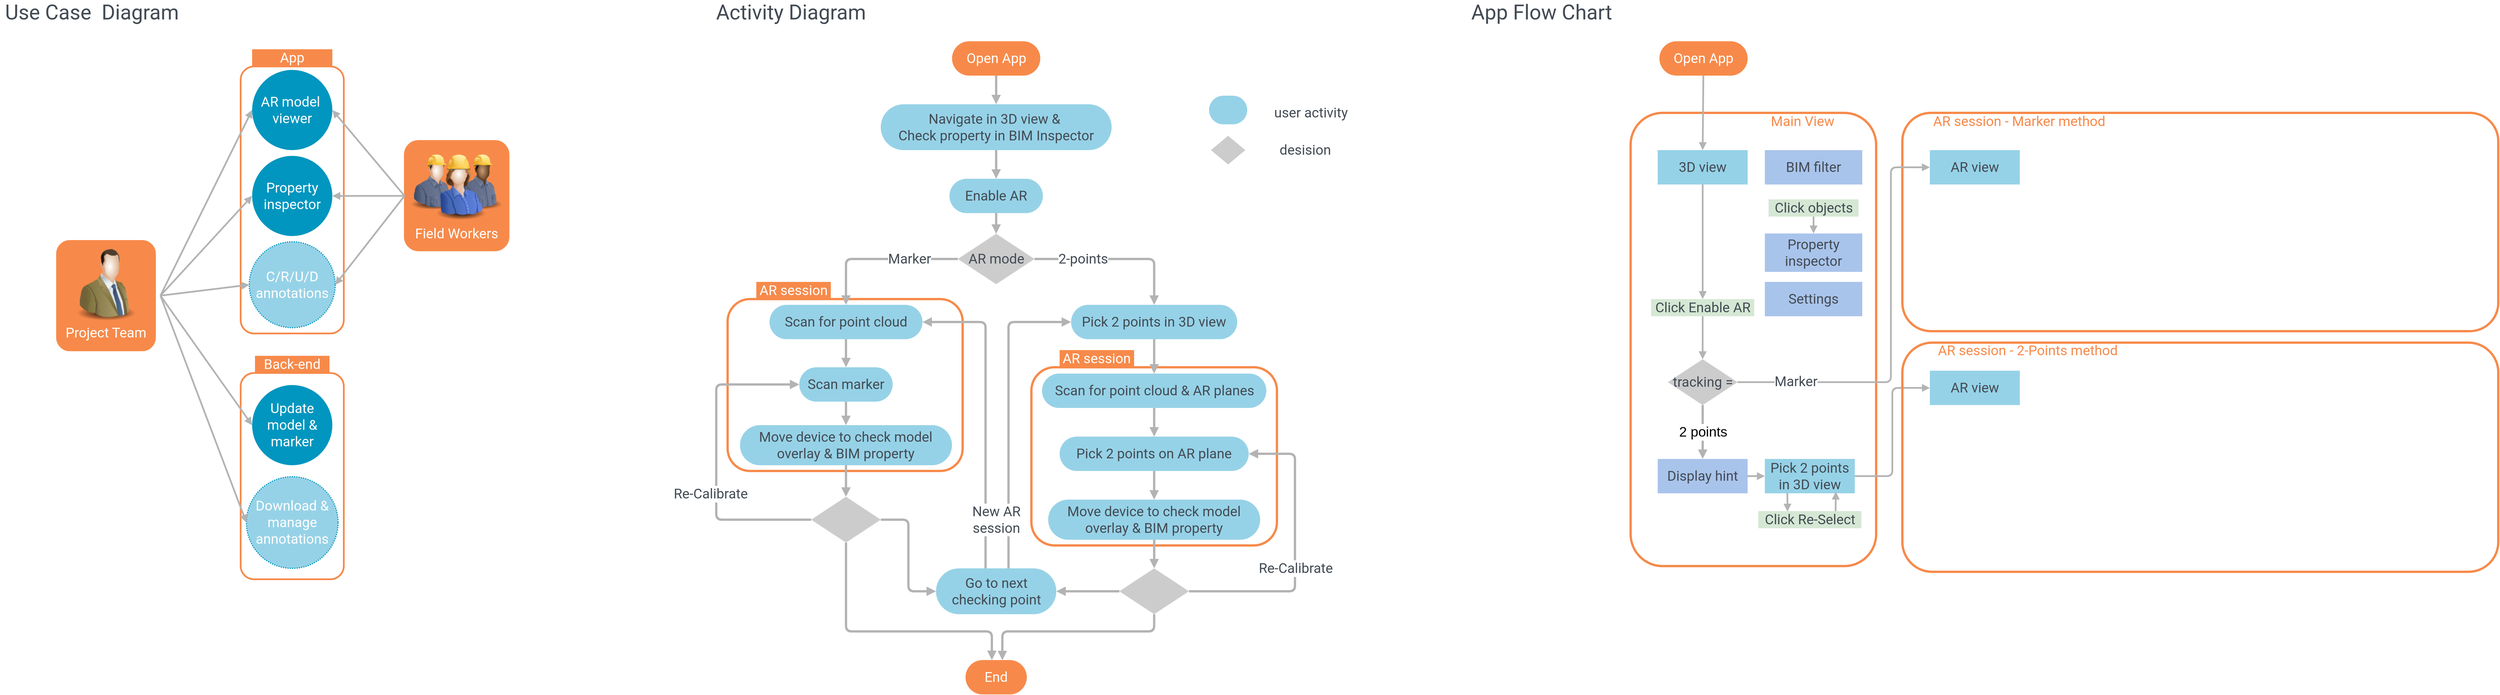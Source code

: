 <mxfile version="12.7.2" type="github">
  <diagram id="C5RBs43oDa-KdzZeNtuy" name="Page-1">
    <mxGraphModel dx="3232" dy="921" grid="1" gridSize="10" guides="1" tooltips="1" connect="1" arrows="1" fold="1" page="1" pageScale="1" pageWidth="827" pageHeight="1169" math="0" shadow="0" extFonts="Roboto^https://fonts.googleapis.com/css?family=Roboto">
      <root>
        <mxCell id="WIyWlLk6GJQsqaUBKTNV-0" />
        <mxCell id="WIyWlLk6GJQsqaUBKTNV-1" parent="WIyWlLk6GJQsqaUBKTNV-0" />
        <mxCell id="-8byVdPDyk2Qr70N4ybH-224" value="" style="rounded=1;whiteSpace=wrap;html=1;labelBackgroundColor=#ffffff;strokeColor=#F78A4A;strokeWidth=4;fillColor=none;fontFamily=Roboto;fontSize=24;fontColor=#434B54;arcSize=13;" vertex="1" parent="WIyWlLk6GJQsqaUBKTNV-1">
          <mxGeometry x="2020" y="739" width="1040" height="381" as="geometry" />
        </mxCell>
        <mxCell id="-8byVdPDyk2Qr70N4ybH-220" value="" style="rounded=1;whiteSpace=wrap;html=1;labelBackgroundColor=#ffffff;strokeColor=#F78A4A;strokeWidth=4;fillColor=none;fontFamily=Roboto;fontSize=24;fontColor=#434B54;arcSize=13;" vertex="1" parent="WIyWlLk6GJQsqaUBKTNV-1">
          <mxGeometry x="1545.75" y="739" width="428.5" height="791" as="geometry" />
        </mxCell>
        <mxCell id="-8byVdPDyk2Qr70N4ybH-160" value="" style="rounded=1;whiteSpace=wrap;html=1;labelBackgroundColor=#ffffff;strokeColor=#F78A4A;strokeWidth=3;fillColor=none;fontFamily=Roboto;fontSize=24;fontColor=#434B54;arcSize=13;" vertex="1" parent="WIyWlLk6GJQsqaUBKTNV-1">
          <mxGeometry x="-880" y="1193" width="180" height="360" as="geometry" />
        </mxCell>
        <mxCell id="-8byVdPDyk2Qr70N4ybH-159" value="" style="rounded=1;whiteSpace=wrap;html=1;labelBackgroundColor=#ffffff;strokeColor=#F78A4A;strokeWidth=3;fillColor=none;fontFamily=Roboto;fontSize=24;fontColor=#434B54;arcSize=13;" vertex="1" parent="WIyWlLk6GJQsqaUBKTNV-1">
          <mxGeometry x="-880" y="658" width="180" height="466" as="geometry" />
        </mxCell>
        <mxCell id="-8byVdPDyk2Qr70N4ybH-138" value="" style="rounded=1;whiteSpace=wrap;html=1;labelBackgroundColor=#ffffff;strokeColor=#F78A4A;strokeWidth=4;fillColor=none;fontFamily=Roboto;fontSize=24;fontColor=#434B54;arcSize=13;" vertex="1" parent="WIyWlLk6GJQsqaUBKTNV-1">
          <mxGeometry x="-30.16" y="1064" width="410.16" height="300" as="geometry" />
        </mxCell>
        <mxCell id="-8byVdPDyk2Qr70N4ybH-137" value="&lt;font style=&quot;font-size: 24px&quot; color=&quot;#ffffff&quot;&gt;AR session&lt;/font&gt;" style="rounded=1;whiteSpace=wrap;html=1;fillColor=#F78A4A;fontFamily=Roboto;arcSize=0;strokeColor=none;" vertex="1" parent="WIyWlLk6GJQsqaUBKTNV-1">
          <mxGeometry x="549.25" y="1153" width="130" height="30" as="geometry" />
        </mxCell>
        <mxCell id="-8byVdPDyk2Qr70N4ybH-132" value="" style="rounded=1;whiteSpace=wrap;html=1;labelBackgroundColor=#ffffff;strokeColor=#F78A4A;strokeWidth=4;fillColor=none;fontFamily=Roboto;fontSize=24;fontColor=#434B54;arcSize=13;" vertex="1" parent="WIyWlLk6GJQsqaUBKTNV-1">
          <mxGeometry x="500" y="1183" width="428.5" height="311" as="geometry" />
        </mxCell>
        <mxCell id="-8byVdPDyk2Qr70N4ybH-110" style="edgeStyle=orthogonalEdgeStyle;orthogonalLoop=1;jettySize=auto;html=1;entryX=0.5;entryY=0;entryDx=0;entryDy=0;startFill=0;endArrow=block;endFill=1;strokeColor=#B3B3B3;strokeWidth=4;" edge="1" parent="WIyWlLk6GJQsqaUBKTNV-1" source="4xVDAsTEALw9DUcqADvd-4" target="-8byVdPDyk2Qr70N4ybH-16">
          <mxGeometry relative="1" as="geometry" />
        </mxCell>
        <mxCell id="4xVDAsTEALw9DUcqADvd-4" value="&lt;font color=&quot;#434b54&quot; face=&quot;Roboto&quot;&gt;&lt;span style=&quot;font-size: 24px&quot;&gt;Navigate in 3D view &amp;amp;&amp;nbsp;&lt;br&gt;&lt;/span&gt;&lt;/font&gt;&lt;span style=&quot;color: rgb(67 , 75 , 84) ; font-family: &amp;#34;roboto&amp;#34; ; font-size: 24px&quot;&gt;Check property in BIM Inspector&lt;/span&gt;&lt;font color=&quot;#434b54&quot; face=&quot;Roboto&quot;&gt;&lt;span style=&quot;font-size: 24px&quot;&gt;&lt;br&gt;&lt;/span&gt;&lt;/font&gt;" style="rounded=1;whiteSpace=wrap;html=1;arcSize=50;fillColor=#96D2E7;strokeColor=none;" parent="WIyWlLk6GJQsqaUBKTNV-1" vertex="1">
          <mxGeometry x="237" y="724" width="403" height="80" as="geometry" />
        </mxCell>
        <mxCell id="-8byVdPDyk2Qr70N4ybH-20" style="edgeStyle=orthogonalEdgeStyle;orthogonalLoop=1;jettySize=auto;html=1;exitX=0.5;exitY=1;exitDx=0;exitDy=0;entryX=0.5;entryY=0;entryDx=0;entryDy=0;startFill=0;endArrow=block;endFill=1;strokeColor=#B3B3B3;strokeWidth=4;" edge="1" parent="WIyWlLk6GJQsqaUBKTNV-1" source="-8byVdPDyk2Qr70N4ybH-16" target="4xVDAsTEALw9DUcqADvd-16">
          <mxGeometry relative="1" as="geometry" />
        </mxCell>
        <mxCell id="-8byVdPDyk2Qr70N4ybH-16" value="&lt;font color=&quot;#434b54&quot; face=&quot;Roboto&quot;&gt;&lt;span style=&quot;font-size: 24px&quot;&gt;Enable AR&lt;/span&gt;&lt;/font&gt;" style="rounded=1;whiteSpace=wrap;html=1;arcSize=50;fillColor=#96D2E7;strokeColor=none;" vertex="1" parent="WIyWlLk6GJQsqaUBKTNV-1">
          <mxGeometry x="357" y="854" width="163" height="60" as="geometry" />
        </mxCell>
        <mxCell id="-8byVdPDyk2Qr70N4ybH-26" style="edgeStyle=orthogonalEdgeStyle;orthogonalLoop=1;jettySize=auto;html=1;entryX=0.5;entryY=0;entryDx=0;entryDy=0;startFill=0;endArrow=block;endFill=1;strokeColor=#B3B3B3;strokeWidth=4;" edge="1" parent="WIyWlLk6GJQsqaUBKTNV-1" source="4xVDAsTEALw9DUcqADvd-16" target="-8byVdPDyk2Qr70N4ybH-25">
          <mxGeometry relative="1" as="geometry" />
        </mxCell>
        <mxCell id="-8byVdPDyk2Qr70N4ybH-27" value="2-points" style="text;html=1;align=center;verticalAlign=middle;resizable=0;points=[];labelBackgroundColor=#ffffff;fontFamily=Roboto;fontSize=24;fontColor=#434B54;" vertex="1" connectable="0" parent="-8byVdPDyk2Qr70N4ybH-26">
          <mxGeometry x="-0.124" y="-51" relative="1" as="geometry">
            <mxPoint x="-41.75" y="-51" as="offset" />
          </mxGeometry>
        </mxCell>
        <mxCell id="-8byVdPDyk2Qr70N4ybH-33" style="edgeStyle=orthogonalEdgeStyle;orthogonalLoop=1;jettySize=auto;html=1;entryX=0.5;entryY=0;entryDx=0;entryDy=0;startFill=0;endArrow=block;endFill=1;strokeColor=#B3B3B3;strokeWidth=4;" edge="1" parent="WIyWlLk6GJQsqaUBKTNV-1" source="4xVDAsTEALw9DUcqADvd-16" target="-8byVdPDyk2Qr70N4ybH-30">
          <mxGeometry relative="1" as="geometry" />
        </mxCell>
        <mxCell id="-8byVdPDyk2Qr70N4ybH-34" value="Marker" style="text;html=1;align=center;verticalAlign=middle;resizable=0;points=[];labelBackgroundColor=#ffffff;fontSize=24;fontFamily=Roboto;fontColor=#434B54;" vertex="1" connectable="0" parent="-8byVdPDyk2Qr70N4ybH-33">
          <mxGeometry x="-0.0" y="31" relative="1" as="geometry">
            <mxPoint x="52.25" y="-31" as="offset" />
          </mxGeometry>
        </mxCell>
        <mxCell id="4xVDAsTEALw9DUcqADvd-16" value="&lt;font style=&quot;font-size: 24px&quot; face=&quot;Roboto&quot; color=&quot;#434b54&quot;&gt;AR mode&lt;/font&gt;" style="rhombus;whiteSpace=wrap;html=1;rounded=0;comic=0;strokeColor=none;fillColor=#CCCCCC;" parent="WIyWlLk6GJQsqaUBKTNV-1" vertex="1">
          <mxGeometry x="371.68" y="950" width="133.65" height="88" as="geometry" />
        </mxCell>
        <mxCell id="-8byVdPDyk2Qr70N4ybH-11" style="edgeStyle=orthogonalEdgeStyle;rounded=1;orthogonalLoop=1;jettySize=auto;html=1;exitX=0.5;exitY=1;exitDx=0;exitDy=0;fontFamily=Helvetica;strokeColor=#B3B3B3;strokeWidth=4;endFill=1;endArrow=block;startFill=0;startArrow=none;" edge="1" parent="WIyWlLk6GJQsqaUBKTNV-1" source="-8byVdPDyk2Qr70N4ybH-8" target="4xVDAsTEALw9DUcqADvd-4">
          <mxGeometry relative="1" as="geometry" />
        </mxCell>
        <mxCell id="-8byVdPDyk2Qr70N4ybH-8" value="&lt;font style=&quot;font-size: 24px&quot; color=&quot;#ffffff&quot;&gt;Open App&lt;/font&gt;" style="rounded=1;whiteSpace=wrap;html=1;fillColor=#F78A4A;fontFamily=Roboto;arcSize=50;strokeColor=none;" vertex="1" parent="WIyWlLk6GJQsqaUBKTNV-1">
          <mxGeometry x="361.5" y="614" width="154" height="60" as="geometry" />
        </mxCell>
        <mxCell id="-8byVdPDyk2Qr70N4ybH-100" style="edgeStyle=orthogonalEdgeStyle;orthogonalLoop=1;jettySize=auto;html=1;entryX=0.5;entryY=0;entryDx=0;entryDy=0;startFill=0;endArrow=block;endFill=1;strokeColor=#B3B3B3;strokeWidth=4;" edge="1" parent="WIyWlLk6GJQsqaUBKTNV-1" source="-8byVdPDyk2Qr70N4ybH-25" target="-8byVdPDyk2Qr70N4ybH-42">
          <mxGeometry relative="1" as="geometry" />
        </mxCell>
        <mxCell id="-8byVdPDyk2Qr70N4ybH-25" value="&lt;font color=&quot;#434b54&quot; face=&quot;Roboto&quot;&gt;&lt;span style=&quot;font-size: 24px&quot;&gt;Pick 2 points in 3D view&lt;/span&gt;&lt;/font&gt;" style="rounded=1;whiteSpace=wrap;html=1;arcSize=50;fillColor=#96D2E7;strokeColor=none;" vertex="1" parent="WIyWlLk6GJQsqaUBKTNV-1">
          <mxGeometry x="569.25" y="1074" width="290" height="60" as="geometry" />
        </mxCell>
        <mxCell id="-8byVdPDyk2Qr70N4ybH-55" value="" style="edgeStyle=orthogonalEdgeStyle;orthogonalLoop=1;jettySize=auto;html=1;startFill=0;endArrow=block;endFill=1;strokeColor=#B3B3B3;strokeWidth=4;" edge="1" parent="WIyWlLk6GJQsqaUBKTNV-1" source="-8byVdPDyk2Qr70N4ybH-30" target="-8byVdPDyk2Qr70N4ybH-54">
          <mxGeometry relative="1" as="geometry" />
        </mxCell>
        <mxCell id="-8byVdPDyk2Qr70N4ybH-30" value="&lt;font color=&quot;#434b54&quot; face=&quot;Roboto&quot;&gt;&lt;span style=&quot;font-size: 24px&quot;&gt;Scan for point cloud&lt;/span&gt;&lt;/font&gt;" style="rounded=1;whiteSpace=wrap;html=1;arcSize=50;fillColor=#96D2E7;strokeColor=none;strokeWidth=4;" vertex="1" parent="WIyWlLk6GJQsqaUBKTNV-1">
          <mxGeometry x="42.92" y="1074" width="267" height="60" as="geometry" />
        </mxCell>
        <mxCell id="-8byVdPDyk2Qr70N4ybH-86" style="edgeStyle=orthogonalEdgeStyle;orthogonalLoop=1;jettySize=auto;html=1;startFill=0;endArrow=block;endFill=1;strokeColor=#B3B3B3;strokeWidth=4;" edge="1" parent="WIyWlLk6GJQsqaUBKTNV-1" source="-8byVdPDyk2Qr70N4ybH-54" target="-8byVdPDyk2Qr70N4ybH-85">
          <mxGeometry relative="1" as="geometry" />
        </mxCell>
        <mxCell id="-8byVdPDyk2Qr70N4ybH-54" value="&lt;font color=&quot;#434b54&quot; face=&quot;Roboto&quot;&gt;&lt;span style=&quot;font-size: 24px&quot;&gt;Scan marker&lt;/span&gt;&lt;/font&gt;" style="rounded=1;whiteSpace=wrap;html=1;arcSize=50;fillColor=#96D2E7;strokeColor=none;strokeWidth=4;" vertex="1" parent="WIyWlLk6GJQsqaUBKTNV-1">
          <mxGeometry x="94.92" y="1183" width="163" height="60" as="geometry" />
        </mxCell>
        <mxCell id="-8byVdPDyk2Qr70N4ybH-49" value="" style="edgeStyle=orthogonalEdgeStyle;orthogonalLoop=1;jettySize=auto;html=1;startFill=0;endArrow=block;endFill=1;strokeColor=#B3B3B3;strokeWidth=4;" edge="1" parent="WIyWlLk6GJQsqaUBKTNV-1" source="-8byVdPDyk2Qr70N4ybH-42" target="-8byVdPDyk2Qr70N4ybH-48">
          <mxGeometry relative="1" as="geometry" />
        </mxCell>
        <mxCell id="-8byVdPDyk2Qr70N4ybH-42" value="&lt;font color=&quot;#434b54&quot; face=&quot;Roboto&quot;&gt;&lt;span style=&quot;font-size: 24px&quot;&gt;Scan for point cloud &amp;amp; AR planes&lt;/span&gt;&lt;/font&gt;" style="rounded=1;whiteSpace=wrap;html=1;arcSize=50;fillColor=#96D2E7;strokeColor=none;strokeWidth=4;" vertex="1" parent="WIyWlLk6GJQsqaUBKTNV-1">
          <mxGeometry x="518.5" y="1194" width="391.5" height="60" as="geometry" />
        </mxCell>
        <mxCell id="-8byVdPDyk2Qr70N4ybH-53" value="" style="edgeStyle=orthogonalEdgeStyle;orthogonalLoop=1;jettySize=auto;html=1;startFill=0;endArrow=block;endFill=1;strokeColor=#B3B3B3;strokeWidth=4;" edge="1" parent="WIyWlLk6GJQsqaUBKTNV-1" source="-8byVdPDyk2Qr70N4ybH-48" target="-8byVdPDyk2Qr70N4ybH-52">
          <mxGeometry relative="1" as="geometry" />
        </mxCell>
        <mxCell id="-8byVdPDyk2Qr70N4ybH-48" value="&lt;font color=&quot;#434b54&quot; face=&quot;Roboto&quot;&gt;&lt;span style=&quot;font-size: 24px&quot;&gt;Pick 2 points on AR plane&lt;/span&gt;&lt;/font&gt;" style="rounded=1;whiteSpace=wrap;html=1;arcSize=50;fillColor=#96D2E7;strokeColor=none;strokeWidth=4;" vertex="1" parent="WIyWlLk6GJQsqaUBKTNV-1">
          <mxGeometry x="549.25" y="1304" width="330" height="60" as="geometry" />
        </mxCell>
        <mxCell id="-8byVdPDyk2Qr70N4ybH-84" style="edgeStyle=orthogonalEdgeStyle;orthogonalLoop=1;jettySize=auto;html=1;startFill=0;endArrow=block;endFill=1;strokeColor=#B3B3B3;strokeWidth=4;" edge="1" parent="WIyWlLk6GJQsqaUBKTNV-1" source="-8byVdPDyk2Qr70N4ybH-52" target="-8byVdPDyk2Qr70N4ybH-79">
          <mxGeometry relative="1" as="geometry" />
        </mxCell>
        <mxCell id="-8byVdPDyk2Qr70N4ybH-52" value="&lt;font color=&quot;#434b54&quot; face=&quot;Roboto&quot;&gt;&lt;span style=&quot;font-size: 24px&quot;&gt;Move device to check model overlay &amp;amp; BIM property&lt;/span&gt;&lt;/font&gt;" style="rounded=1;whiteSpace=wrap;html=1;arcSize=50;fillColor=#96D2E7;strokeColor=none;strokeWidth=4;" vertex="1" parent="WIyWlLk6GJQsqaUBKTNV-1">
          <mxGeometry x="529.25" y="1414" width="370" height="70" as="geometry" />
        </mxCell>
        <mxCell id="-8byVdPDyk2Qr70N4ybH-76" style="edgeStyle=orthogonalEdgeStyle;orthogonalLoop=1;jettySize=auto;html=1;startFill=0;endArrow=block;endFill=1;strokeColor=#B3B3B3;strokeWidth=4;" edge="1" parent="WIyWlLk6GJQsqaUBKTNV-1" source="-8byVdPDyk2Qr70N4ybH-60" target="-8byVdPDyk2Qr70N4ybH-75">
          <mxGeometry relative="1" as="geometry">
            <Array as="points">
              <mxPoint x="177" y="1644" />
              <mxPoint x="431" y="1644" />
            </Array>
          </mxGeometry>
        </mxCell>
        <mxCell id="-8byVdPDyk2Qr70N4ybH-98" style="edgeStyle=orthogonalEdgeStyle;orthogonalLoop=1;jettySize=auto;html=1;entryX=0;entryY=0.5;entryDx=0;entryDy=0;startFill=0;endArrow=block;endFill=1;strokeColor=#B3B3B3;strokeWidth=4;" edge="1" parent="WIyWlLk6GJQsqaUBKTNV-1" source="-8byVdPDyk2Qr70N4ybH-60" target="-8byVdPDyk2Qr70N4ybH-54">
          <mxGeometry relative="1" as="geometry">
            <Array as="points">
              <mxPoint x="-50" y="1449" />
              <mxPoint x="-50" y="1213" />
            </Array>
          </mxGeometry>
        </mxCell>
        <mxCell id="-8byVdPDyk2Qr70N4ybH-102" value="Re-Calibrate" style="text;html=1;align=center;verticalAlign=middle;resizable=0;points=[];labelBackgroundColor=#ffffff;fontSize=24;fontFamily=Roboto;fontColor=#434B54;" vertex="1" connectable="0" parent="-8byVdPDyk2Qr70N4ybH-98">
          <mxGeometry x="-0.114" y="1" relative="1" as="geometry">
            <mxPoint x="-9" y="31.39" as="offset" />
          </mxGeometry>
        </mxCell>
        <mxCell id="-8byVdPDyk2Qr70N4ybH-129" style="edgeStyle=orthogonalEdgeStyle;orthogonalLoop=1;jettySize=auto;html=1;entryX=0;entryY=0.5;entryDx=0;entryDy=0;startFill=0;endArrow=block;endFill=1;strokeColor=#B3B3B3;strokeWidth=4;" edge="1" parent="WIyWlLk6GJQsqaUBKTNV-1" source="-8byVdPDyk2Qr70N4ybH-60" target="-8byVdPDyk2Qr70N4ybH-63">
          <mxGeometry relative="1" as="geometry" />
        </mxCell>
        <mxCell id="-8byVdPDyk2Qr70N4ybH-60" value="" style="rhombus;whiteSpace=wrap;html=1;rounded=0;comic=0;strokeColor=none;fillColor=#CCCCCC;dashed=1;fontFamily=Roboto;fontSize=24;fontColor=#434B54;" vertex="1" parent="WIyWlLk6GJQsqaUBKTNV-1">
          <mxGeometry x="115.67" y="1409" width="121.5" height="80" as="geometry" />
        </mxCell>
        <mxCell id="-8byVdPDyk2Qr70N4ybH-95" style="edgeStyle=orthogonalEdgeStyle;orthogonalLoop=1;jettySize=auto;html=1;startFill=0;endArrow=block;endFill=1;strokeColor=#B3B3B3;strokeWidth=4;" edge="1" parent="WIyWlLk6GJQsqaUBKTNV-1" source="-8byVdPDyk2Qr70N4ybH-63" target="-8byVdPDyk2Qr70N4ybH-30">
          <mxGeometry relative="1" as="geometry">
            <Array as="points">
              <mxPoint x="420" y="1104" />
            </Array>
          </mxGeometry>
        </mxCell>
        <mxCell id="-8byVdPDyk2Qr70N4ybH-101" style="edgeStyle=orthogonalEdgeStyle;orthogonalLoop=1;jettySize=auto;html=1;entryX=0;entryY=0.5;entryDx=0;entryDy=0;startFill=0;endArrow=block;endFill=1;strokeColor=#B3B3B3;strokeWidth=4;" edge="1" parent="WIyWlLk6GJQsqaUBKTNV-1" source="-8byVdPDyk2Qr70N4ybH-63" target="-8byVdPDyk2Qr70N4ybH-25">
          <mxGeometry relative="1" as="geometry">
            <Array as="points">
              <mxPoint x="460" y="1104" />
            </Array>
          </mxGeometry>
        </mxCell>
        <mxCell id="-8byVdPDyk2Qr70N4ybH-63" value="&lt;font color=&quot;#434b54&quot; face=&quot;Roboto&quot;&gt;&lt;span style=&quot;font-size: 24px&quot;&gt;Go to next&lt;br&gt;checking point&lt;/span&gt;&lt;/font&gt;" style="rounded=1;whiteSpace=wrap;html=1;arcSize=50;fillColor=#96D2E7;strokeColor=none;" vertex="1" parent="WIyWlLk6GJQsqaUBKTNV-1">
          <mxGeometry x="333.5" y="1534" width="210" height="80" as="geometry" />
        </mxCell>
        <mxCell id="-8byVdPDyk2Qr70N4ybH-75" value="&lt;font style=&quot;font-size: 24px&quot; color=&quot;#ffffff&quot;&gt;End&lt;/font&gt;" style="rounded=1;whiteSpace=wrap;html=1;fillColor=#F78A4A;fontFamily=Roboto;arcSize=50;strokeColor=none;dashed=1;" vertex="1" parent="WIyWlLk6GJQsqaUBKTNV-1">
          <mxGeometry x="385" y="1694" width="107" height="60" as="geometry" />
        </mxCell>
        <mxCell id="-8byVdPDyk2Qr70N4ybH-82" style="edgeStyle=orthogonalEdgeStyle;orthogonalLoop=1;jettySize=auto;html=1;entryX=1;entryY=0.5;entryDx=0;entryDy=0;startFill=0;endArrow=block;endFill=1;strokeColor=#B3B3B3;strokeWidth=4;exitX=1;exitY=0.5;exitDx=0;exitDy=0;" edge="1" parent="WIyWlLk6GJQsqaUBKTNV-1" source="-8byVdPDyk2Qr70N4ybH-79" target="-8byVdPDyk2Qr70N4ybH-48">
          <mxGeometry relative="1" as="geometry">
            <Array as="points">
              <mxPoint x="960" y="1574" />
              <mxPoint x="960" y="1334" />
            </Array>
          </mxGeometry>
        </mxCell>
        <mxCell id="-8byVdPDyk2Qr70N4ybH-83" value="Re-Calibrate" style="text;html=1;align=center;verticalAlign=middle;resizable=0;points=[];labelBackgroundColor=#ffffff;fontSize=24;fontFamily=Roboto;fontColor=#434B54;" vertex="1" connectable="0" parent="-8byVdPDyk2Qr70N4ybH-82">
          <mxGeometry x="-0.661" y="-4" relative="1" as="geometry">
            <mxPoint x="100.0" y="-44" as="offset" />
          </mxGeometry>
        </mxCell>
        <mxCell id="-8byVdPDyk2Qr70N4ybH-106" style="edgeStyle=orthogonalEdgeStyle;orthogonalLoop=1;jettySize=auto;html=1;entryX=0.601;entryY=0.006;entryDx=0;entryDy=0;entryPerimeter=0;startFill=0;endArrow=block;endFill=1;strokeColor=#B3B3B3;strokeWidth=4;" edge="1" parent="WIyWlLk6GJQsqaUBKTNV-1" source="-8byVdPDyk2Qr70N4ybH-79" target="-8byVdPDyk2Qr70N4ybH-75">
          <mxGeometry relative="1" as="geometry">
            <Array as="points">
              <mxPoint x="714" y="1644" />
              <mxPoint x="449" y="1644" />
            </Array>
          </mxGeometry>
        </mxCell>
        <mxCell id="-8byVdPDyk2Qr70N4ybH-124" style="edgeStyle=orthogonalEdgeStyle;orthogonalLoop=1;jettySize=auto;html=1;entryX=1;entryY=0.5;entryDx=0;entryDy=0;startFill=0;endArrow=block;endFill=1;strokeColor=#B3B3B3;strokeWidth=4;" edge="1" parent="WIyWlLk6GJQsqaUBKTNV-1" source="-8byVdPDyk2Qr70N4ybH-79" target="-8byVdPDyk2Qr70N4ybH-63">
          <mxGeometry relative="1" as="geometry" />
        </mxCell>
        <mxCell id="-8byVdPDyk2Qr70N4ybH-79" value="" style="rhombus;whiteSpace=wrap;html=1;rounded=0;comic=0;strokeColor=none;fillColor=#CCCCCC;dashed=1;fontFamily=Roboto;fontSize=24;fontColor=#434B54;" vertex="1" parent="WIyWlLk6GJQsqaUBKTNV-1">
          <mxGeometry x="653.5" y="1534" width="121.5" height="80" as="geometry" />
        </mxCell>
        <mxCell id="-8byVdPDyk2Qr70N4ybH-87" style="edgeStyle=orthogonalEdgeStyle;orthogonalLoop=1;jettySize=auto;html=1;startFill=0;endArrow=block;endFill=1;strokeColor=#B3B3B3;strokeWidth=4;" edge="1" parent="WIyWlLk6GJQsqaUBKTNV-1" source="-8byVdPDyk2Qr70N4ybH-85" target="-8byVdPDyk2Qr70N4ybH-60">
          <mxGeometry relative="1" as="geometry" />
        </mxCell>
        <mxCell id="-8byVdPDyk2Qr70N4ybH-85" value="&lt;font color=&quot;#434b54&quot; face=&quot;Roboto&quot;&gt;&lt;span style=&quot;font-size: 24px&quot;&gt;Move device to check model overlay &amp;amp; BIM property&lt;/span&gt;&lt;/font&gt;" style="rounded=1;whiteSpace=wrap;html=1;arcSize=50;fillColor=#96D2E7;strokeColor=none;strokeWidth=4;" vertex="1" parent="WIyWlLk6GJQsqaUBKTNV-1">
          <mxGeometry x="-8.58" y="1284" width="370" height="70" as="geometry" />
        </mxCell>
        <mxCell id="-8byVdPDyk2Qr70N4ybH-107" value="&lt;font style=&quot;font-size: 36px&quot;&gt;Activity Diagram&lt;/font&gt;" style="text;html=1;align=center;verticalAlign=middle;resizable=0;points=[];autosize=1;fontSize=24;fontFamily=Roboto;fontColor=#434B54;" vertex="1" parent="WIyWlLk6GJQsqaUBKTNV-1">
          <mxGeometry x="-60" y="544" width="280" height="40" as="geometry" />
        </mxCell>
        <mxCell id="-8byVdPDyk2Qr70N4ybH-111" value="" style="rhombus;whiteSpace=wrap;html=1;rounded=0;comic=0;strokeColor=none;fillColor=#CCCCCC;dashed=1;fontFamily=Roboto;fontSize=24;fontColor=#434B54;" vertex="1" parent="WIyWlLk6GJQsqaUBKTNV-1">
          <mxGeometry x="813.34" y="779" width="60" height="50" as="geometry" />
        </mxCell>
        <mxCell id="-8byVdPDyk2Qr70N4ybH-114" value="" style="rounded=1;whiteSpace=wrap;html=1;arcSize=50;fillColor=#96D2E7;strokeColor=none;dashed=1;fontFamily=Roboto;fontSize=24;fontColor=#434B54;" vertex="1" parent="WIyWlLk6GJQsqaUBKTNV-1">
          <mxGeometry x="810" y="709" width="66.67" height="50" as="geometry" />
        </mxCell>
        <mxCell id="-8byVdPDyk2Qr70N4ybH-120" value="user activity" style="rounded=0;whiteSpace=wrap;html=1;dashed=1;strokeColor=none;strokeWidth=4;fillColor=none;fontFamily=Roboto;fontSize=24;fontColor=#434B54;" vertex="1" parent="WIyWlLk6GJQsqaUBKTNV-1">
          <mxGeometry x="903.34" y="709" width="170" height="60" as="geometry" />
        </mxCell>
        <mxCell id="-8byVdPDyk2Qr70N4ybH-121" value="desision" style="rounded=0;whiteSpace=wrap;html=1;dashed=1;strokeColor=none;strokeWidth=4;fillColor=none;fontFamily=Roboto;fontSize=24;fontColor=#434B54;" vertex="1" parent="WIyWlLk6GJQsqaUBKTNV-1">
          <mxGeometry x="893.34" y="774" width="170" height="60" as="geometry" />
        </mxCell>
        <mxCell id="-8byVdPDyk2Qr70N4ybH-126" value="New AR&lt;br&gt;session" style="rounded=0;whiteSpace=wrap;html=1;dashed=1;strokeColor=none;strokeWidth=4;fillColor=none;fontFamily=Roboto;fontSize=24;fontColor=#434B54;labelBackgroundColor=#ffffff;" vertex="1" parent="WIyWlLk6GJQsqaUBKTNV-1">
          <mxGeometry x="353.5" y="1419" width="170" height="60" as="geometry" />
        </mxCell>
        <mxCell id="-8byVdPDyk2Qr70N4ybH-140" value="&lt;font style=&quot;font-size: 24px&quot; color=&quot;#ffffff&quot;&gt;AR session&lt;/font&gt;" style="rounded=1;whiteSpace=wrap;html=1;fillColor=#F78A4A;fontFamily=Roboto;arcSize=0;strokeColor=none;" vertex="1" parent="WIyWlLk6GJQsqaUBKTNV-1">
          <mxGeometry x="19.92" y="1034" width="130" height="30" as="geometry" />
        </mxCell>
        <mxCell id="-8byVdPDyk2Qr70N4ybH-201" style="edgeStyle=none;orthogonalLoop=1;jettySize=auto;html=1;entryX=0.5;entryY=0;entryDx=0;entryDy=0;startFill=0;endArrow=block;endFill=1;strokeColor=#B3B3B3;strokeWidth=3;" edge="1" parent="WIyWlLk6GJQsqaUBKTNV-1" source="-8byVdPDyk2Qr70N4ybH-145" target="-8byVdPDyk2Qr70N4ybH-200">
          <mxGeometry relative="1" as="geometry" />
        </mxCell>
        <mxCell id="-8byVdPDyk2Qr70N4ybH-145" value="&lt;font style=&quot;font-size: 24px&quot; color=&quot;#ffffff&quot;&gt;Open App&lt;/font&gt;" style="rounded=1;whiteSpace=wrap;html=1;fillColor=#F78A4A;fontFamily=Roboto;arcSize=50;strokeColor=none;" vertex="1" parent="WIyWlLk6GJQsqaUBKTNV-1">
          <mxGeometry x="1596" y="614.0" width="154" height="60" as="geometry" />
        </mxCell>
        <mxCell id="-8byVdPDyk2Qr70N4ybH-154" value="&lt;div&gt;&lt;font color=&quot;#ffffff&quot;&gt;AR model&amp;nbsp;&lt;/font&gt;&lt;/div&gt;&lt;div&gt;&lt;font color=&quot;#ffffff&quot;&gt;viewer&lt;/font&gt;&lt;/div&gt;" style="ellipse;whiteSpace=wrap;html=1;aspect=fixed;rounded=1;labelBackgroundColor=none;strokeColor=none;strokeWidth=4;fillColor=#0096BF;fontFamily=Roboto;fontSize=24;fontColor=#434B54;shadow=0;" vertex="1" parent="WIyWlLk6GJQsqaUBKTNV-1">
          <mxGeometry x="-860" y="664" width="140" height="140" as="geometry" />
        </mxCell>
        <mxCell id="-8byVdPDyk2Qr70N4ybH-155" value="&lt;div&gt;&lt;font color=&quot;#ffffff&quot;&gt;Property&lt;/font&gt;&lt;/div&gt;&lt;div&gt;&lt;font color=&quot;#ffffff&quot;&gt;inspector&lt;/font&gt;&lt;/div&gt;" style="ellipse;whiteSpace=wrap;html=1;aspect=fixed;rounded=1;labelBackgroundColor=none;strokeColor=none;strokeWidth=4;fillColor=#0096BF;fontFamily=Roboto;fontSize=24;fontColor=#434B54;shadow=0;" vertex="1" parent="WIyWlLk6GJQsqaUBKTNV-1">
          <mxGeometry x="-860" y="814" width="140" height="140" as="geometry" />
        </mxCell>
        <mxCell id="-8byVdPDyk2Qr70N4ybH-156" value="&lt;div&gt;&lt;font color=&quot;#ffffff&quot;&gt;C/R/U/D&lt;/font&gt;&lt;/div&gt;&lt;div&gt;&lt;font color=&quot;#ffffff&quot;&gt;annotations&lt;/font&gt;&lt;/div&gt;" style="ellipse;whiteSpace=wrap;html=1;aspect=fixed;rounded=1;labelBackgroundColor=none;strokeColor=#0096BF;strokeWidth=2;fillColor=#96D2E7;fontFamily=Roboto;fontSize=24;fontColor=#434B54;shadow=0;dashed=1;perimeterSpacing=0;dashPattern=1 1;" vertex="1" parent="WIyWlLk6GJQsqaUBKTNV-1">
          <mxGeometry x="-865" y="964" width="150" height="150" as="geometry" />
        </mxCell>
        <mxCell id="-8byVdPDyk2Qr70N4ybH-157" value="&lt;div&gt;&lt;font color=&quot;#ffffff&quot;&gt;Download &amp;amp; manage annotations&lt;/font&gt;&lt;/div&gt;" style="ellipse;whiteSpace=wrap;html=1;aspect=fixed;rounded=1;labelBackgroundColor=none;strokeColor=#0096BF;strokeWidth=2;fillColor=#96D2E7;fontFamily=Roboto;fontSize=24;fontColor=#434B54;shadow=0;dashed=1;dashPattern=1 1;" vertex="1" parent="WIyWlLk6GJQsqaUBKTNV-1">
          <mxGeometry x="-870" y="1374" width="160" height="160" as="geometry" />
        </mxCell>
        <mxCell id="-8byVdPDyk2Qr70N4ybH-158" value="&lt;div&gt;&lt;font color=&quot;#ffffff&quot;&gt;Update model &amp;amp; marker&lt;/font&gt;&lt;/div&gt;" style="ellipse;whiteSpace=wrap;html=1;aspect=fixed;rounded=1;labelBackgroundColor=none;strokeColor=none;strokeWidth=4;fillColor=#0096BF;fontFamily=Roboto;fontSize=24;fontColor=#434B54;shadow=0;" vertex="1" parent="WIyWlLk6GJQsqaUBKTNV-1">
          <mxGeometry x="-860" y="1214" width="140" height="140" as="geometry" />
        </mxCell>
        <mxCell id="-8byVdPDyk2Qr70N4ybH-167" value="" style="group;perimeterSpacing=600;" vertex="1" connectable="0" parent="WIyWlLk6GJQsqaUBKTNV-1">
          <mxGeometry x="-1200" y="963" width="170" height="190" as="geometry" />
        </mxCell>
        <mxCell id="-8byVdPDyk2Qr70N4ybH-164" value="" style="rounded=1;whiteSpace=wrap;html=1;labelBackgroundColor=#ffffff;strokeColor=#F78A4A;strokeWidth=4;fillColor=#F78A4A;fontFamily=Roboto;fontSize=24;fontColor=#434B54;arcSize=13;perimeterSpacing=10;" vertex="1" parent="-8byVdPDyk2Qr70N4ybH-167">
          <mxGeometry width="170" height="190" as="geometry" />
        </mxCell>
        <mxCell id="-8byVdPDyk2Qr70N4ybH-151" value="" style="image;html=1;labelBackgroundColor=#ffffff;image=img/lib/clip_art/people/Suit_Man_Green_128x128.png;rounded=1;strokeColor=#000000;strokeWidth=4;fillColor=#F78A4A;fontFamily=Roboto;fontSize=24;fontColor=#434B54;" vertex="1" parent="-8byVdPDyk2Qr70N4ybH-167">
          <mxGeometry x="20" y="10" width="130" height="130" as="geometry" />
        </mxCell>
        <mxCell id="-8byVdPDyk2Qr70N4ybH-165" value="&lt;font color=&quot;#ffffff&quot;&gt;Project Team&lt;/font&gt;" style="rounded=0;whiteSpace=wrap;html=1;dashed=1;strokeColor=none;strokeWidth=4;fillColor=none;fontFamily=Roboto;fontSize=24;fontColor=#434B54;" vertex="1" parent="-8byVdPDyk2Qr70N4ybH-167">
          <mxGeometry y="130" width="170" height="60" as="geometry" />
        </mxCell>
        <mxCell id="-8byVdPDyk2Qr70N4ybH-175" style="edgeStyle=none;orthogonalLoop=1;jettySize=auto;html=1;exitX=1;exitY=0.5;exitDx=0;exitDy=0;entryX=0;entryY=0.5;entryDx=0;entryDy=0;startFill=0;endArrow=block;endFill=1;strokeColor=#B3B3B3;strokeWidth=3;" edge="1" parent="WIyWlLk6GJQsqaUBKTNV-1" source="-8byVdPDyk2Qr70N4ybH-164" target="-8byVdPDyk2Qr70N4ybH-154">
          <mxGeometry relative="1" as="geometry" />
        </mxCell>
        <mxCell id="-8byVdPDyk2Qr70N4ybH-176" style="edgeStyle=none;orthogonalLoop=1;jettySize=auto;html=1;exitX=1;exitY=0.5;exitDx=0;exitDy=0;entryX=0;entryY=0.5;entryDx=0;entryDy=0;startFill=0;endArrow=block;endFill=1;strokeColor=#B3B3B3;strokeWidth=3;" edge="1" parent="WIyWlLk6GJQsqaUBKTNV-1" source="-8byVdPDyk2Qr70N4ybH-164" target="-8byVdPDyk2Qr70N4ybH-155">
          <mxGeometry relative="1" as="geometry" />
        </mxCell>
        <mxCell id="-8byVdPDyk2Qr70N4ybH-177" style="edgeStyle=none;orthogonalLoop=1;jettySize=auto;html=1;exitX=1;exitY=0.5;exitDx=0;exitDy=0;entryX=0;entryY=0.5;entryDx=0;entryDy=0;startFill=0;endArrow=block;endFill=1;strokeColor=#B3B3B3;strokeWidth=3;" edge="1" parent="WIyWlLk6GJQsqaUBKTNV-1" source="-8byVdPDyk2Qr70N4ybH-164" target="-8byVdPDyk2Qr70N4ybH-156">
          <mxGeometry relative="1" as="geometry" />
        </mxCell>
        <mxCell id="-8byVdPDyk2Qr70N4ybH-179" style="edgeStyle=none;orthogonalLoop=1;jettySize=auto;html=1;exitX=1;exitY=0.5;exitDx=0;exitDy=0;entryX=0;entryY=0.5;entryDx=0;entryDy=0;startFill=0;endArrow=block;endFill=1;strokeColor=#B3B3B3;strokeWidth=3;" edge="1" parent="WIyWlLk6GJQsqaUBKTNV-1" source="-8byVdPDyk2Qr70N4ybH-164" target="-8byVdPDyk2Qr70N4ybH-157">
          <mxGeometry relative="1" as="geometry" />
        </mxCell>
        <mxCell id="-8byVdPDyk2Qr70N4ybH-180" style="edgeStyle=none;orthogonalLoop=1;jettySize=auto;html=1;exitX=1;exitY=0.5;exitDx=0;exitDy=0;entryX=0;entryY=0.5;entryDx=0;entryDy=0;startFill=0;endArrow=block;endFill=1;strokeColor=#B3B3B3;strokeWidth=3;" edge="1" parent="WIyWlLk6GJQsqaUBKTNV-1" source="-8byVdPDyk2Qr70N4ybH-164" target="-8byVdPDyk2Qr70N4ybH-158">
          <mxGeometry relative="1" as="geometry" />
        </mxCell>
        <mxCell id="-8byVdPDyk2Qr70N4ybH-183" value="" style="group" vertex="1" connectable="0" parent="WIyWlLk6GJQsqaUBKTNV-1">
          <mxGeometry x="-594" y="788.5" width="181" height="191" as="geometry" />
        </mxCell>
        <mxCell id="-8byVdPDyk2Qr70N4ybH-166" value="" style="rounded=1;whiteSpace=wrap;html=1;labelBackgroundColor=#ffffff;strokeColor=#F78A4A;strokeWidth=4;fillColor=#F78A4A;fontFamily=Roboto;fontSize=24;fontColor=#434B54;arcSize=13;" vertex="1" parent="-8byVdPDyk2Qr70N4ybH-183">
          <mxGeometry x="1" width="180" height="190" as="geometry" />
        </mxCell>
        <mxCell id="-8byVdPDyk2Qr70N4ybH-181" value="&lt;font color=&quot;#ffffff&quot;&gt;Field Workers&lt;/font&gt;" style="rounded=0;whiteSpace=wrap;html=1;dashed=1;strokeColor=none;strokeWidth=4;fillColor=none;fontFamily=Roboto;fontSize=24;fontColor=#434B54;" vertex="1" parent="-8byVdPDyk2Qr70N4ybH-183">
          <mxGeometry x="6" y="131" width="170" height="60" as="geometry" />
        </mxCell>
        <mxCell id="-8byVdPDyk2Qr70N4ybH-182" value="" style="group" vertex="1" connectable="0" parent="-8byVdPDyk2Qr70N4ybH-183">
          <mxGeometry y="20" width="180.77" height="118" as="geometry" />
        </mxCell>
        <mxCell id="-8byVdPDyk2Qr70N4ybH-161" value="" style="image;html=1;labelBackgroundColor=#ffffff;image=img/lib/clip_art/people/Construction_Worker_Man_Black_128x128.png;rounded=1;shadow=0;dashed=1;dashPattern=1 1;strokeColor=#0096BF;strokeWidth=2;fillColor=#96D2E7;fontFamily=Roboto;fontSize=24;fontColor=#434B54;" vertex="1" parent="-8byVdPDyk2Qr70N4ybH-182">
          <mxGeometry x="80.342" width="100.428" height="100.426" as="geometry" />
        </mxCell>
        <mxCell id="-8byVdPDyk2Qr70N4ybH-150" value="" style="image;html=1;labelBackgroundColor=#ffffff;image=img/lib/clip_art/people/Construction_Worker_Man_128x128.png;rounded=1;strokeColor=#000000;strokeWidth=4;fillColor=#F78A4A;fontFamily=Roboto;fontSize=24;fontColor=#434B54;" vertex="1" parent="-8byVdPDyk2Qr70N4ybH-182">
          <mxGeometry width="100.428" height="100.426" as="geometry" />
        </mxCell>
        <mxCell id="-8byVdPDyk2Qr70N4ybH-149" value="" style="image;html=1;labelBackgroundColor=#ffffff;image=img/lib/clip_art/people/Construction_Worker_Woman_128x128.png;rounded=1;strokeColor=#000000;strokeWidth=4;fillColor=#F78A4A;fontFamily=Roboto;fontSize=24;fontColor=#434B54;" vertex="1" parent="-8byVdPDyk2Qr70N4ybH-182">
          <mxGeometry x="37.66" width="118.003" height="118" as="geometry" />
        </mxCell>
        <mxCell id="-8byVdPDyk2Qr70N4ybH-184" style="edgeStyle=none;orthogonalLoop=1;jettySize=auto;html=1;exitX=0;exitY=0.75;exitDx=0;exitDy=0;entryX=1;entryY=0.5;entryDx=0;entryDy=0;startFill=0;endArrow=block;endFill=1;strokeColor=#B3B3B3;strokeWidth=3;" edge="1" parent="WIyWlLk6GJQsqaUBKTNV-1" source="-8byVdPDyk2Qr70N4ybH-150" target="-8byVdPDyk2Qr70N4ybH-154">
          <mxGeometry relative="1" as="geometry" />
        </mxCell>
        <mxCell id="-8byVdPDyk2Qr70N4ybH-185" style="edgeStyle=none;orthogonalLoop=1;jettySize=auto;html=1;exitX=0;exitY=0.75;exitDx=0;exitDy=0;entryX=1;entryY=0.5;entryDx=0;entryDy=0;startFill=0;endArrow=block;endFill=1;strokeColor=#B3B3B3;strokeWidth=3;" edge="1" parent="WIyWlLk6GJQsqaUBKTNV-1" source="-8byVdPDyk2Qr70N4ybH-150" target="-8byVdPDyk2Qr70N4ybH-155">
          <mxGeometry relative="1" as="geometry" />
        </mxCell>
        <mxCell id="-8byVdPDyk2Qr70N4ybH-186" style="edgeStyle=none;orthogonalLoop=1;jettySize=auto;html=1;exitX=0;exitY=0.75;exitDx=0;exitDy=0;entryX=1;entryY=0.5;entryDx=0;entryDy=0;startFill=0;endArrow=block;endFill=1;strokeColor=#B3B3B3;strokeWidth=3;" edge="1" parent="WIyWlLk6GJQsqaUBKTNV-1" source="-8byVdPDyk2Qr70N4ybH-150" target="-8byVdPDyk2Qr70N4ybH-156">
          <mxGeometry relative="1" as="geometry" />
        </mxCell>
        <mxCell id="-8byVdPDyk2Qr70N4ybH-187" value="&lt;font style=&quot;font-size: 24px&quot; color=&quot;#ffffff&quot;&gt;App&lt;/font&gt;" style="rounded=1;whiteSpace=wrap;html=1;fillColor=#F78A4A;fontFamily=Roboto;arcSize=0;strokeColor=none;" vertex="1" parent="WIyWlLk6GJQsqaUBKTNV-1">
          <mxGeometry x="-860" y="628" width="140" height="30" as="geometry" />
        </mxCell>
        <mxCell id="-8byVdPDyk2Qr70N4ybH-188" value="&lt;font style=&quot;font-size: 24px&quot; color=&quot;#ffffff&quot;&gt;Back-end&lt;/font&gt;" style="rounded=1;whiteSpace=wrap;html=1;fillColor=#F78A4A;fontFamily=Roboto;arcSize=0;strokeColor=none;" vertex="1" parent="WIyWlLk6GJQsqaUBKTNV-1">
          <mxGeometry x="-855" y="1163" width="130" height="30" as="geometry" />
        </mxCell>
        <mxCell id="-8byVdPDyk2Qr70N4ybH-197" value="&lt;font style=&quot;font-size: 36px&quot;&gt;Use Case&amp;nbsp; Diagram&lt;/font&gt;" style="text;html=1;align=center;verticalAlign=middle;resizable=0;points=[];autosize=1;fontSize=24;fontFamily=Roboto;fontColor=#434B54;" vertex="1" parent="WIyWlLk6GJQsqaUBKTNV-1">
          <mxGeometry x="-1300" y="544" width="320" height="40" as="geometry" />
        </mxCell>
        <mxCell id="-8byVdPDyk2Qr70N4ybH-198" value="&lt;font style=&quot;font-size: 36px&quot;&gt;App Flow Chart&lt;/font&gt;" style="text;html=1;align=center;verticalAlign=middle;resizable=0;points=[];autosize=1;fontSize=24;fontFamily=Roboto;fontColor=#434B54;" vertex="1" parent="WIyWlLk6GJQsqaUBKTNV-1">
          <mxGeometry x="1260" y="544" width="260" height="40" as="geometry" />
        </mxCell>
        <mxCell id="-8byVdPDyk2Qr70N4ybH-241" style="edgeStyle=orthogonalEdgeStyle;orthogonalLoop=1;jettySize=auto;html=1;startFill=0;endArrow=block;endFill=1;strokeColor=#B3B3B3;strokeWidth=3;" edge="1" parent="WIyWlLk6GJQsqaUBKTNV-1" source="-8byVdPDyk2Qr70N4ybH-200" target="-8byVdPDyk2Qr70N4ybH-240">
          <mxGeometry relative="1" as="geometry" />
        </mxCell>
        <mxCell id="-8byVdPDyk2Qr70N4ybH-200" value="&lt;font style=&quot;font-size: 24px&quot; face=&quot;Roboto&quot; color=&quot;#434b54&quot;&gt;3D view&lt;/font&gt;" style="rounded=1;whiteSpace=wrap;html=1;arcSize=0;fillColor=#96D2E7;strokeColor=none;shadow=0;dashed=1;dashPattern=1 1;labelBackgroundColor=none;fontFamily=Roboto;fontSize=24;fontColor=#434B54;" vertex="1" parent="WIyWlLk6GJQsqaUBKTNV-1">
          <mxGeometry x="1593" y="804" width="157" height="60" as="geometry" />
        </mxCell>
        <mxCell id="-8byVdPDyk2Qr70N4ybH-214" value="&lt;font style=&quot;font-size: 24px&quot; face=&quot;Roboto&quot; color=&quot;#434b54&quot;&gt;BIM filter&lt;/font&gt;" style="rounded=1;whiteSpace=wrap;html=1;arcSize=0;fillColor=#A9C4EB;strokeColor=none;shadow=0;dashed=1;dashPattern=1 1;labelBackgroundColor=none;fontFamily=Roboto;fontSize=24;fontColor=#000000;" vertex="1" parent="WIyWlLk6GJQsqaUBKTNV-1">
          <mxGeometry x="1780" y="804" width="170" height="60" as="geometry" />
        </mxCell>
        <mxCell id="-8byVdPDyk2Qr70N4ybH-204" value="&lt;font style=&quot;font-size: 24px&quot; face=&quot;Roboto&quot; color=&quot;#434b54&quot;&gt;AR view&lt;/font&gt;" style="rounded=1;whiteSpace=wrap;html=1;arcSize=0;fillColor=#96D2E7;strokeColor=none;shadow=0;dashed=1;dashPattern=1 1;labelBackgroundColor=none;fontFamily=Roboto;fontSize=24;fontColor=#434B54;" vertex="1" parent="WIyWlLk6GJQsqaUBKTNV-1">
          <mxGeometry x="2068" y="804" width="157" height="60" as="geometry" />
        </mxCell>
        <mxCell id="-8byVdPDyk2Qr70N4ybH-249" style="edgeStyle=orthogonalEdgeStyle;orthogonalLoop=1;jettySize=auto;html=1;startFill=0;endArrow=block;endFill=1;strokeColor=#B3B3B3;strokeWidth=3;" edge="1" parent="WIyWlLk6GJQsqaUBKTNV-1" source="-8byVdPDyk2Qr70N4ybH-208" target="-8byVdPDyk2Qr70N4ybH-232">
          <mxGeometry relative="1" as="geometry" />
        </mxCell>
        <mxCell id="-8byVdPDyk2Qr70N4ybH-208" value="&lt;font style=&quot;font-size: 24px&quot; face=&quot;Roboto&quot; color=&quot;#434b54&quot;&gt;Click objects&lt;/font&gt;" style="rounded=1;whiteSpace=wrap;html=1;arcSize=0;fillColor=#d5e8d4;strokeColor=none;shadow=0;dashed=1;dashPattern=1 1;labelBackgroundColor=none;fontFamily=Roboto;fontSize=24;" vertex="1" parent="WIyWlLk6GJQsqaUBKTNV-1">
          <mxGeometry x="1786.5" y="890" width="157" height="30" as="geometry" />
        </mxCell>
        <mxCell id="-8byVdPDyk2Qr70N4ybH-273" value="" style="edgeStyle=orthogonalEdgeStyle;orthogonalLoop=1;jettySize=auto;html=1;startFill=0;endArrow=block;endFill=1;strokeColor=#B3B3B3;strokeWidth=3;" edge="1" parent="WIyWlLk6GJQsqaUBKTNV-1" source="-8byVdPDyk2Qr70N4ybH-210" target="-8byVdPDyk2Qr70N4ybH-272">
          <mxGeometry relative="1" as="geometry" />
        </mxCell>
        <mxCell id="-8byVdPDyk2Qr70N4ybH-210" value="&lt;font style=&quot;font-size: 24px&quot; face=&quot;Roboto&quot; color=&quot;#434b54&quot;&gt;Display hint&lt;/font&gt;" style="rounded=1;whiteSpace=wrap;html=1;arcSize=0;fillColor=#A9C4EB;strokeColor=none;shadow=0;dashed=1;dashPattern=1 1;labelBackgroundColor=none;fontFamily=Roboto;fontSize=24;fontColor=#000000;" vertex="1" parent="WIyWlLk6GJQsqaUBKTNV-1">
          <mxGeometry x="1593" y="1343" width="157" height="60" as="geometry" />
        </mxCell>
        <mxCell id="-8byVdPDyk2Qr70N4ybH-276" style="edgeStyle=orthogonalEdgeStyle;orthogonalLoop=1;jettySize=auto;html=1;exitX=0.25;exitY=1;exitDx=0;exitDy=0;entryX=0.284;entryY=0.033;entryDx=0;entryDy=0;entryPerimeter=0;startFill=0;endArrow=block;endFill=1;strokeColor=#B3B3B3;strokeWidth=3;" edge="1" parent="WIyWlLk6GJQsqaUBKTNV-1" source="-8byVdPDyk2Qr70N4ybH-272" target="-8byVdPDyk2Qr70N4ybH-275">
          <mxGeometry relative="1" as="geometry" />
        </mxCell>
        <mxCell id="-8byVdPDyk2Qr70N4ybH-283" style="edgeStyle=orthogonalEdgeStyle;orthogonalLoop=1;jettySize=auto;html=1;entryX=0;entryY=0.5;entryDx=0;entryDy=0;startFill=0;endArrow=block;endFill=1;strokeColor=#B3B3B3;strokeWidth=3;" edge="1" parent="WIyWlLk6GJQsqaUBKTNV-1" source="-8byVdPDyk2Qr70N4ybH-272" target="-8byVdPDyk2Qr70N4ybH-282">
          <mxGeometry relative="1" as="geometry" />
        </mxCell>
        <mxCell id="-8byVdPDyk2Qr70N4ybH-272" value="&lt;font style=&quot;font-size: 24px&quot; face=&quot;Roboto&quot; color=&quot;#434b54&quot;&gt;Pick 2 points in 3D view&lt;/font&gt;" style="rounded=1;whiteSpace=wrap;html=1;arcSize=0;fillColor=#96D2E7;strokeColor=none;shadow=0;dashed=1;dashPattern=1 1;labelBackgroundColor=none;fontFamily=Roboto;fontSize=24;fontColor=#434B54;" vertex="1" parent="WIyWlLk6GJQsqaUBKTNV-1">
          <mxGeometry x="1780" y="1343" width="157" height="60" as="geometry" />
        </mxCell>
        <mxCell id="-8byVdPDyk2Qr70N4ybH-226" value="&lt;font style=&quot;font-size: 24px&quot;&gt;AR session - Marker method&lt;/font&gt;" style="rounded=1;whiteSpace=wrap;html=1;fillColor=none;fontFamily=Roboto;arcSize=0;strokeColor=none;fontColor=#F78A4A;labelBackgroundColor=none;" vertex="1" parent="WIyWlLk6GJQsqaUBKTNV-1">
          <mxGeometry x="2068" y="739" width="312" height="30" as="geometry" />
        </mxCell>
        <mxCell id="-8byVdPDyk2Qr70N4ybH-232" value="&lt;font style=&quot;font-size: 24px&quot; face=&quot;Roboto&quot; color=&quot;#434b54&quot;&gt;Property inspector&lt;/font&gt;" style="rounded=1;whiteSpace=wrap;html=1;arcSize=0;fillColor=#A9C4EB;strokeColor=none;shadow=0;dashed=1;dashPattern=1 1;labelBackgroundColor=none;fontFamily=Roboto;fontSize=24;" vertex="1" parent="WIyWlLk6GJQsqaUBKTNV-1">
          <mxGeometry x="1780" y="949.5" width="170" height="67" as="geometry" />
        </mxCell>
        <mxCell id="-8byVdPDyk2Qr70N4ybH-262" style="edgeStyle=orthogonalEdgeStyle;orthogonalLoop=1;jettySize=auto;html=1;entryX=0.5;entryY=0;entryDx=0;entryDy=0;startFill=0;endArrow=block;endFill=1;strokeColor=#B3B3B3;strokeWidth=3;" edge="1" parent="WIyWlLk6GJQsqaUBKTNV-1" source="-8byVdPDyk2Qr70N4ybH-240" target="-8byVdPDyk2Qr70N4ybH-260">
          <mxGeometry relative="1" as="geometry" />
        </mxCell>
        <mxCell id="-8byVdPDyk2Qr70N4ybH-240" value="&lt;font style=&quot;font-size: 24px&quot; face=&quot;Roboto&quot; color=&quot;#434b54&quot;&gt;Click Enable AR&lt;/font&gt;" style="rounded=1;whiteSpace=wrap;html=1;arcSize=0;fillColor=#d5e8d4;strokeColor=none;shadow=0;dashed=1;dashPattern=1 1;labelBackgroundColor=none;fontFamily=Roboto;fontSize=24;" vertex="1" parent="WIyWlLk6GJQsqaUBKTNV-1">
          <mxGeometry x="1581.5" y="1064" width="180" height="30" as="geometry" />
        </mxCell>
        <mxCell id="-8byVdPDyk2Qr70N4ybH-263" value="&lt;font style=&quot;font-size: 24px&quot;&gt;2 points&lt;/font&gt;" style="edgeStyle=orthogonalEdgeStyle;orthogonalLoop=1;jettySize=auto;html=1;entryX=0.5;entryY=0;entryDx=0;entryDy=0;startFill=0;endArrow=block;endFill=1;strokeColor=#B3B3B3;strokeWidth=4;" edge="1" parent="WIyWlLk6GJQsqaUBKTNV-1" source="-8byVdPDyk2Qr70N4ybH-260" target="-8byVdPDyk2Qr70N4ybH-210">
          <mxGeometry relative="1" as="geometry" />
        </mxCell>
        <mxCell id="-8byVdPDyk2Qr70N4ybH-267" style="edgeStyle=orthogonalEdgeStyle;orthogonalLoop=1;jettySize=auto;html=1;entryX=0;entryY=0.5;entryDx=0;entryDy=0;startFill=0;endArrow=block;endFill=1;strokeColor=#B3B3B3;strokeWidth=3;" edge="1" parent="WIyWlLk6GJQsqaUBKTNV-1" source="-8byVdPDyk2Qr70N4ybH-260" target="-8byVdPDyk2Qr70N4ybH-204">
          <mxGeometry relative="1" as="geometry">
            <Array as="points">
              <mxPoint x="2000" y="1209" />
              <mxPoint x="2000" y="834" />
            </Array>
          </mxGeometry>
        </mxCell>
        <mxCell id="-8byVdPDyk2Qr70N4ybH-271" value="Marker" style="text;html=1;align=center;verticalAlign=middle;resizable=0;points=[];labelBackgroundColor=#ffffff;fontSize=24;fontFamily=Roboto;fontColor=#434B54;" vertex="1" connectable="0" parent="-8byVdPDyk2Qr70N4ybH-267">
          <mxGeometry x="-0.717" y="1" relative="1" as="geometry">
            <mxPoint x="1" as="offset" />
          </mxGeometry>
        </mxCell>
        <mxCell id="-8byVdPDyk2Qr70N4ybH-260" value="tracking =" style="rhombus;whiteSpace=wrap;html=1;rounded=0;comic=0;strokeColor=none;fillColor=#CCCCCC;shadow=0;dashed=1;dashPattern=1 1;labelBackgroundColor=none;fontFamily=Roboto;fontSize=24;fontColor=#434B54;" vertex="1" parent="WIyWlLk6GJQsqaUBKTNV-1">
          <mxGeometry x="1610.75" y="1169" width="121.5" height="80" as="geometry" />
        </mxCell>
        <mxCell id="-8byVdPDyk2Qr70N4ybH-277" style="edgeStyle=orthogonalEdgeStyle;orthogonalLoop=1;jettySize=auto;html=1;exitX=0.75;exitY=0;exitDx=0;exitDy=0;entryX=0.789;entryY=0.95;entryDx=0;entryDy=0;entryPerimeter=0;startFill=0;endArrow=block;endFill=1;strokeColor=#B3B3B3;strokeWidth=3;" edge="1" parent="WIyWlLk6GJQsqaUBKTNV-1" source="-8byVdPDyk2Qr70N4ybH-275" target="-8byVdPDyk2Qr70N4ybH-272">
          <mxGeometry relative="1" as="geometry" />
        </mxCell>
        <mxCell id="-8byVdPDyk2Qr70N4ybH-275" value="&lt;font style=&quot;font-size: 24px&quot; face=&quot;Roboto&quot; color=&quot;#434b54&quot;&gt;Click Re-Select&lt;/font&gt;" style="rounded=1;whiteSpace=wrap;html=1;arcSize=0;fillColor=#d5e8d4;strokeColor=none;shadow=0;dashed=1;dashPattern=1 1;labelBackgroundColor=none;fontFamily=Roboto;fontSize=24;" vertex="1" parent="WIyWlLk6GJQsqaUBKTNV-1">
          <mxGeometry x="1768.5" y="1434" width="180" height="30" as="geometry" />
        </mxCell>
        <mxCell id="-8byVdPDyk2Qr70N4ybH-278" value="&lt;font style=&quot;font-size: 24px&quot; face=&quot;Roboto&quot; color=&quot;#434b54&quot;&gt;Settings&lt;/font&gt;" style="rounded=1;whiteSpace=wrap;html=1;arcSize=0;fillColor=#A9C4EB;strokeColor=none;shadow=0;dashed=1;dashPattern=1 1;labelBackgroundColor=none;fontFamily=Roboto;fontSize=24;fontColor=#000000;" vertex="1" parent="WIyWlLk6GJQsqaUBKTNV-1">
          <mxGeometry x="1780" y="1034" width="170" height="60" as="geometry" />
        </mxCell>
        <mxCell id="-8byVdPDyk2Qr70N4ybH-281" value="" style="rounded=1;whiteSpace=wrap;html=1;labelBackgroundColor=#ffffff;strokeColor=#F78A4A;strokeWidth=4;fillColor=none;fontFamily=Roboto;fontSize=24;fontColor=#434B54;arcSize=13;" vertex="1" parent="WIyWlLk6GJQsqaUBKTNV-1">
          <mxGeometry x="2020" y="1140" width="1040" height="400" as="geometry" />
        </mxCell>
        <mxCell id="-8byVdPDyk2Qr70N4ybH-282" value="&lt;font style=&quot;font-size: 24px&quot; face=&quot;Roboto&quot; color=&quot;#434b54&quot;&gt;AR view&lt;/font&gt;" style="rounded=1;whiteSpace=wrap;html=1;arcSize=0;fillColor=#96D2E7;strokeColor=none;shadow=0;dashed=1;dashPattern=1 1;labelBackgroundColor=none;fontFamily=Roboto;fontSize=24;fontColor=#434B54;" vertex="1" parent="WIyWlLk6GJQsqaUBKTNV-1">
          <mxGeometry x="2068" y="1189" width="157" height="60" as="geometry" />
        </mxCell>
        <mxCell id="-8byVdPDyk2Qr70N4ybH-287" value="&lt;font style=&quot;font-size: 24px&quot;&gt;AR session - 2-Points method&lt;/font&gt;" style="rounded=1;whiteSpace=wrap;html=1;fillColor=none;fontFamily=Roboto;arcSize=0;strokeColor=none;fontColor=#F78A4A;labelBackgroundColor=none;" vertex="1" parent="WIyWlLk6GJQsqaUBKTNV-1">
          <mxGeometry x="2068" y="1139" width="342" height="30" as="geometry" />
        </mxCell>
        <mxCell id="-8byVdPDyk2Qr70N4ybH-288" value="&lt;font style=&quot;font-size: 24px&quot;&gt;Main View&lt;/font&gt;" style="rounded=1;whiteSpace=wrap;html=1;fillColor=none;fontFamily=Roboto;arcSize=0;strokeColor=none;fontColor=#F78A4A;labelBackgroundColor=none;" vertex="1" parent="WIyWlLk6GJQsqaUBKTNV-1">
          <mxGeometry x="1690" y="739" width="312" height="30" as="geometry" />
        </mxCell>
      </root>
    </mxGraphModel>
  </diagram>
</mxfile>
